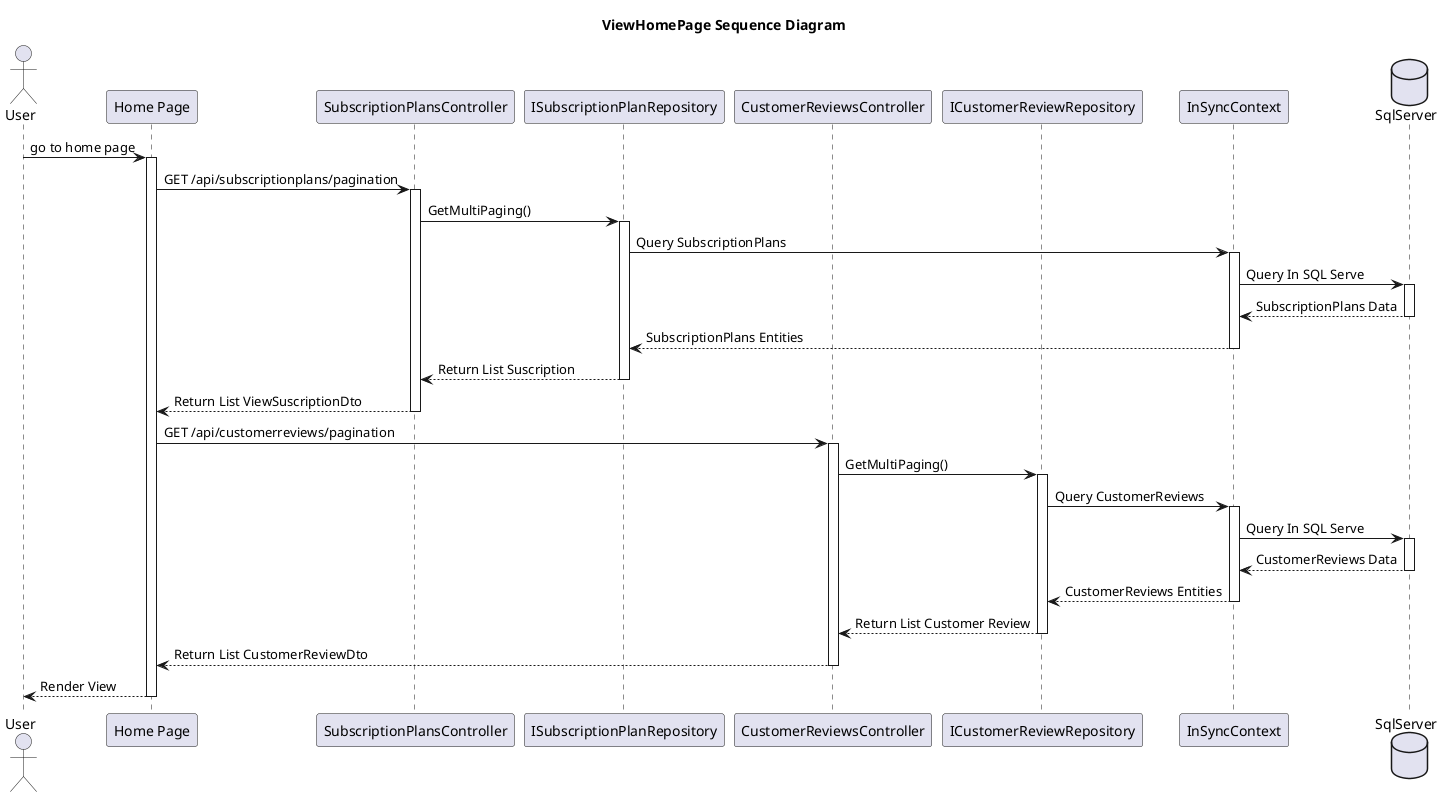 @startuml ViewHomePageSequenceDiagram
skinparam classAttributeIconSize 0
Title ViewHomePage Sequence Diagram
'Character	Visibility
'-			private
'#			protected
'~			package private
'+			public

'Extension	<|--	Quan hệ mở rộng từ (là extends hoặc implements nhưng ko có annotations trong code)
'Composition	*--	 Quan hệ gắn kết chặt chẽ : part - of
'Aggregation	o--	Quan hệ liên kết giữa hai thực thể : use, has

' Include các file vào trong file để sử dụng'


    actor "User" as U
    participant "Home Page" as Hp
    participant "SubscriptionPlansController" as SubController
    participant "ISubscriptionPlanRepository" as ISubRepo
    participant "CustomerReviewsController" as CusReController
    participant "ICustomerReviewRepository" as ICusReRepo
    participant "InSyncContext" as ISContext
    database "SqlServer" as Db

    
        U -> Hp :  go to home page
        activate Hp

        Hp -> SubController : GET /api/subscriptionplans/pagination
        activate SubController
        SubController -> ISubRepo : GetMultiPaging()
        activate ISubRepo
        ISubRepo -> ISContext : Query SubscriptionPlans
        activate ISContext
        ISContext -> Db : Query In SQL Serve
        activate Db

        ' Chiều trả về từ SQL Server đến User
        Db --> ISContext : SubscriptionPlans Data
        deactivate Db
        ISContext --> ISubRepo : SubscriptionPlans Entities
        deactivate ISContext
        ISubRepo --> SubController : Return List Suscription 
        deactivate ISubRepo
        SubController --> Hp : Return List ViewSuscriptionDto
        deactivate SubController

        
        Hp -> CusReController : GET /api/customerreviews/pagination
        activate CusReController
        CusReController -> ICusReRepo : GetMultiPaging()
        activate ICusReRepo
        ICusReRepo -> ISContext : Query CustomerReviews
        activate ISContext
        ISContext -> Db : Query In SQL Serve
        activate Db

        ' Chiều trả về từ SQL Server đến User
        Db --> ISContext : CustomerReviews Data
        deactivate Db
        ISContext --> ICusReRepo : CustomerReviews Entities
        deactivate ISContext
        ICusReRepo --> CusReController : Return List Customer Review
        deactivate ICusReRepo
        CusReController --> Hp : Return List CustomerReviewDto
        deactivate CusReController
  
    
        Hp--> U : Render View
        deactivate Hp

    


@enduml